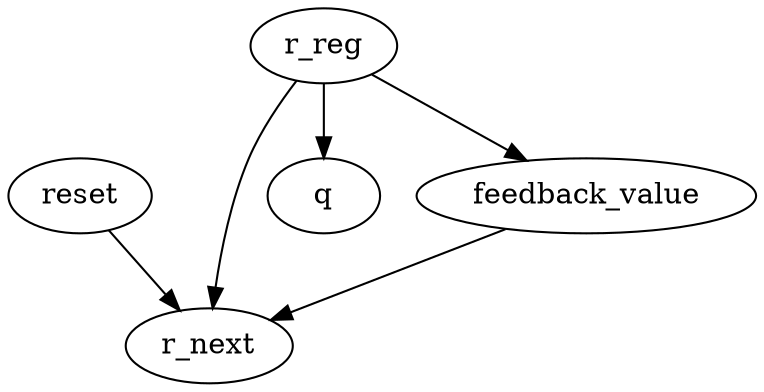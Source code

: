 strict digraph "" {
	reset -> r_next	[weight=1.0];
	r_reg -> r_next	[weight=1.0];
	r_reg -> q	[weight=1.0];
	r_reg -> feedback_value	[weight=1.0];
	feedback_value -> r_next	[weight=1.0];
}
